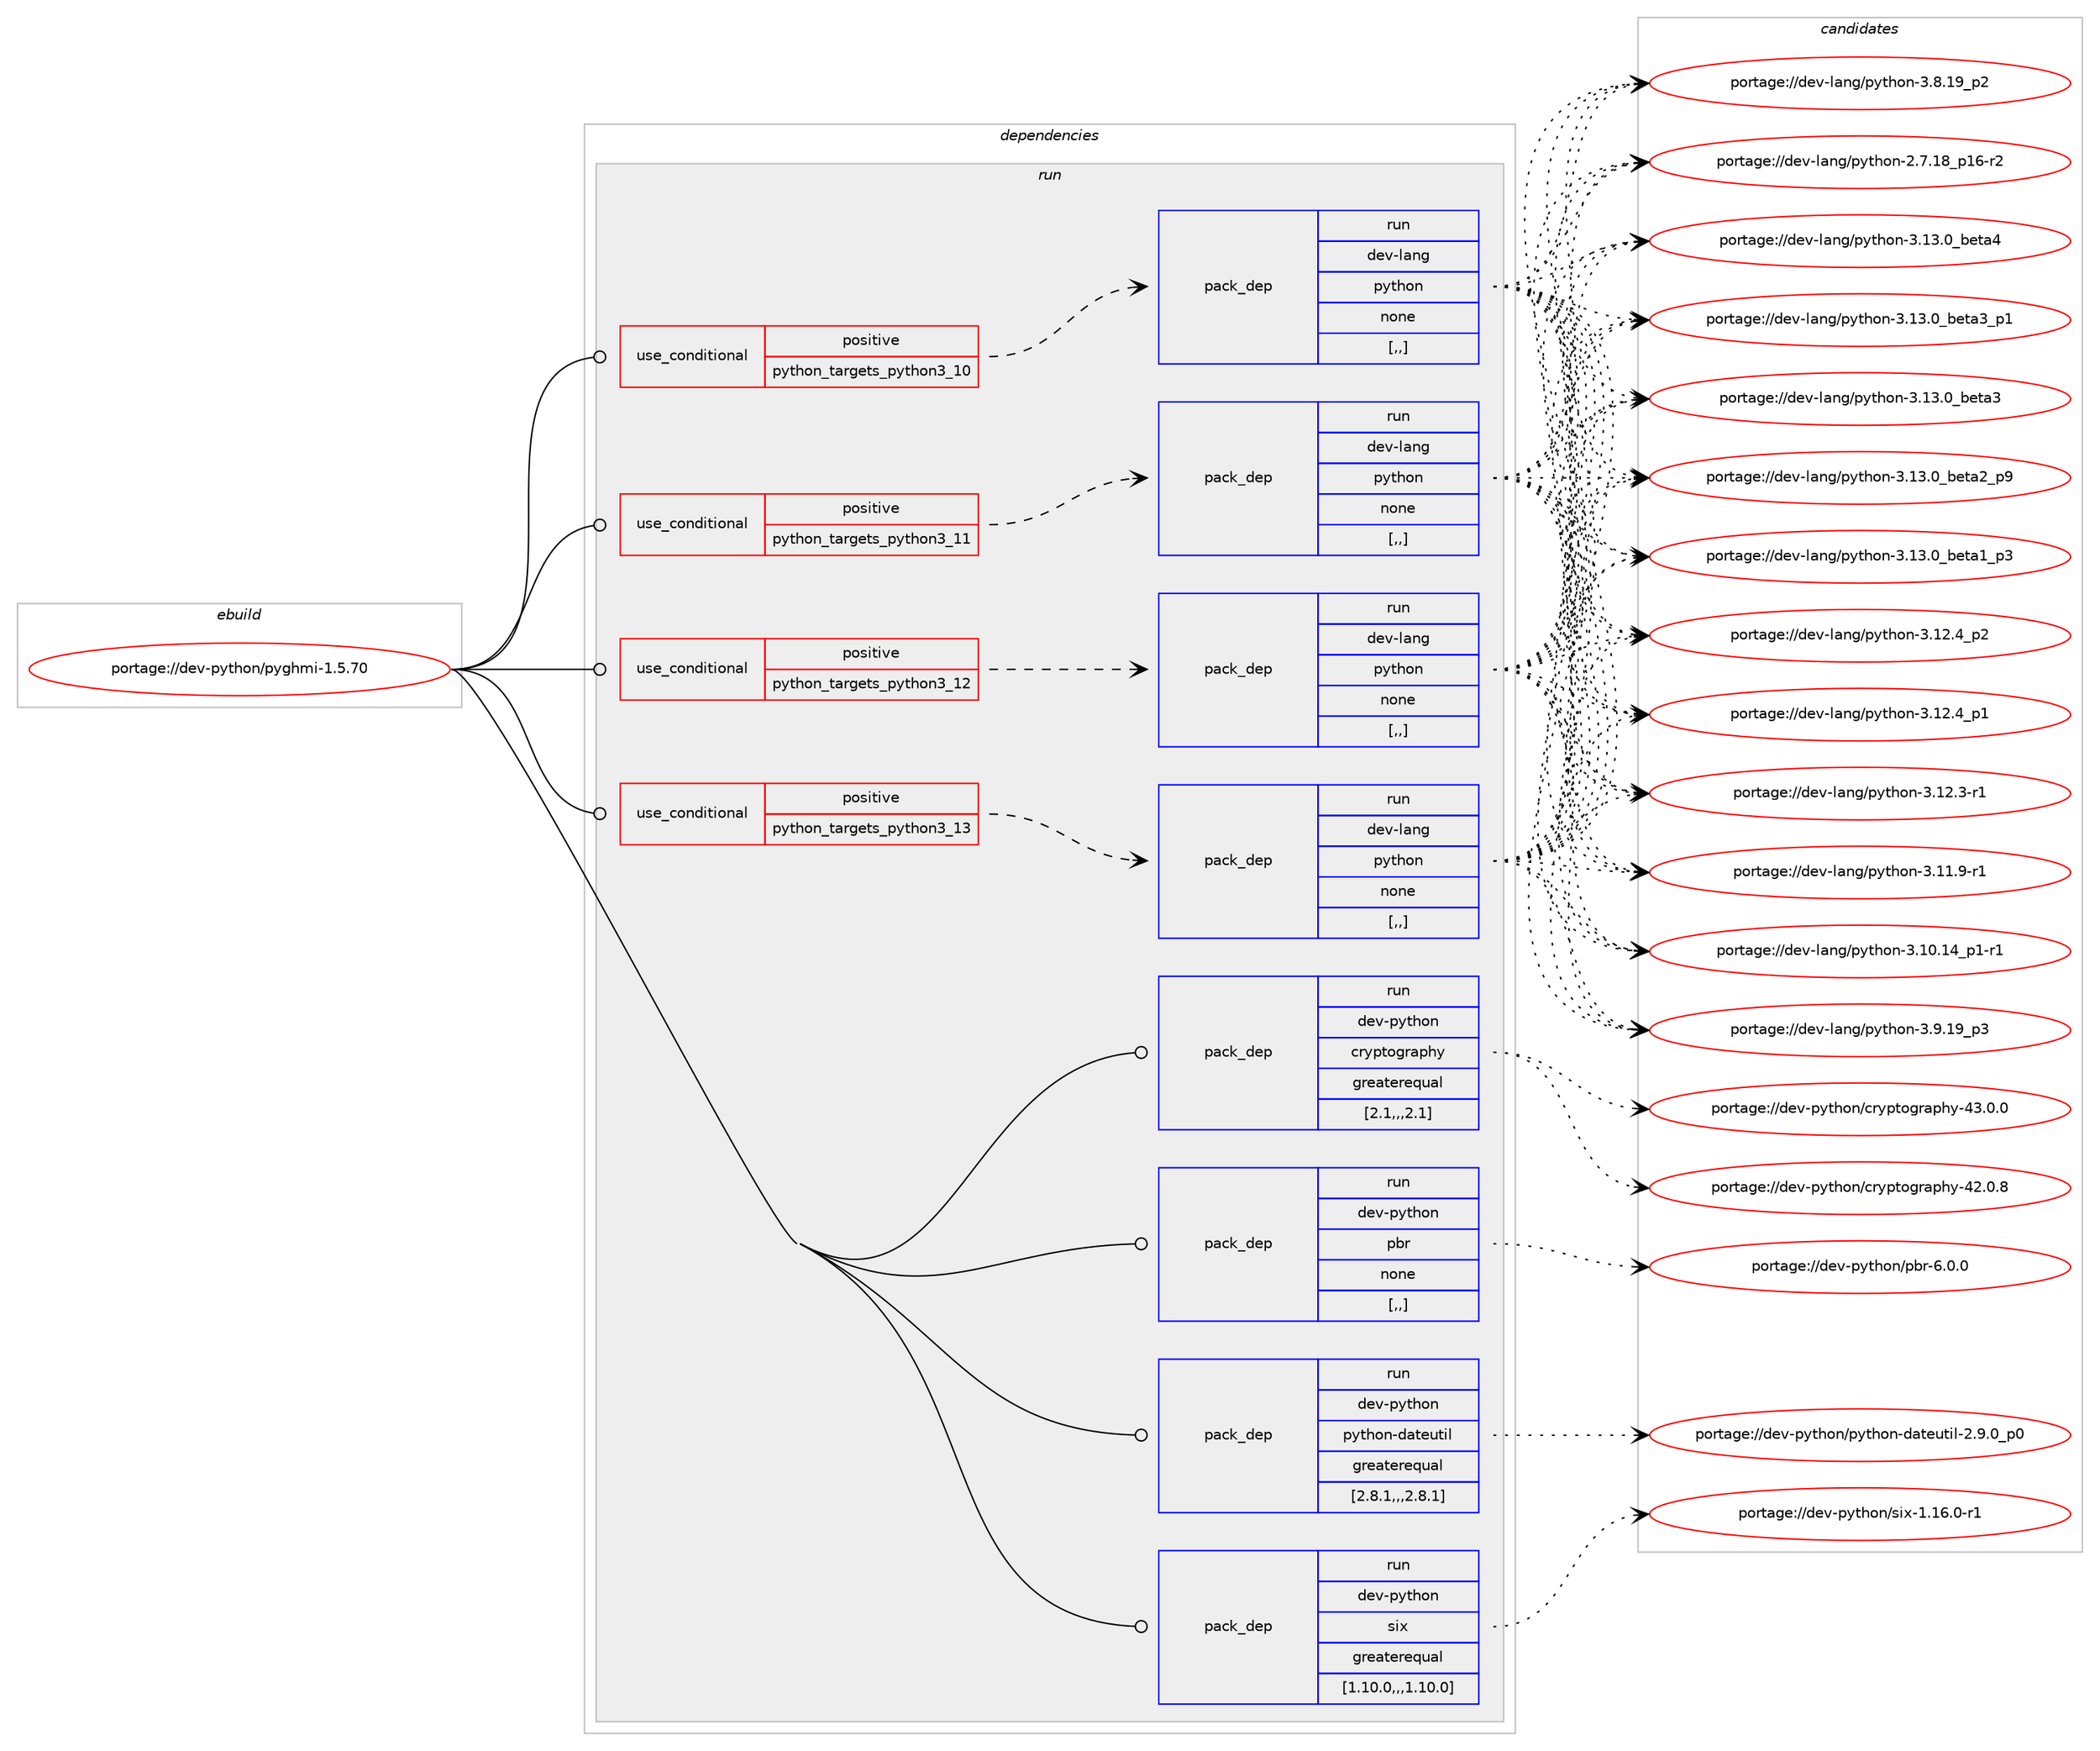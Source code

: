 digraph prolog {

# *************
# Graph options
# *************

newrank=true;
concentrate=true;
compound=true;
graph [rankdir=LR,fontname=Helvetica,fontsize=10,ranksep=1.5];#, ranksep=2.5, nodesep=0.2];
edge  [arrowhead=vee];
node  [fontname=Helvetica,fontsize=10];

# **********
# The ebuild
# **********

subgraph cluster_leftcol {
color=gray;
label=<<i>ebuild</i>>;
id [label="portage://dev-python/pyghmi-1.5.70", color=red, width=4, href="../dev-python/pyghmi-1.5.70.svg"];
}

# ****************
# The dependencies
# ****************

subgraph cluster_midcol {
color=gray;
label=<<i>dependencies</i>>;
subgraph cluster_compile {
fillcolor="#eeeeee";
style=filled;
label=<<i>compile</i>>;
}
subgraph cluster_compileandrun {
fillcolor="#eeeeee";
style=filled;
label=<<i>compile and run</i>>;
}
subgraph cluster_run {
fillcolor="#eeeeee";
style=filled;
label=<<i>run</i>>;
subgraph cond36989 {
dependency156877 [label=<<TABLE BORDER="0" CELLBORDER="1" CELLSPACING="0" CELLPADDING="4"><TR><TD ROWSPAN="3" CELLPADDING="10">use_conditional</TD></TR><TR><TD>positive</TD></TR><TR><TD>python_targets_python3_10</TD></TR></TABLE>>, shape=none, color=red];
subgraph pack118637 {
dependency156878 [label=<<TABLE BORDER="0" CELLBORDER="1" CELLSPACING="0" CELLPADDING="4" WIDTH="220"><TR><TD ROWSPAN="6" CELLPADDING="30">pack_dep</TD></TR><TR><TD WIDTH="110">run</TD></TR><TR><TD>dev-lang</TD></TR><TR><TD>python</TD></TR><TR><TD>none</TD></TR><TR><TD>[,,]</TD></TR></TABLE>>, shape=none, color=blue];
}
dependency156877:e -> dependency156878:w [weight=20,style="dashed",arrowhead="vee"];
}
id:e -> dependency156877:w [weight=20,style="solid",arrowhead="odot"];
subgraph cond36990 {
dependency156879 [label=<<TABLE BORDER="0" CELLBORDER="1" CELLSPACING="0" CELLPADDING="4"><TR><TD ROWSPAN="3" CELLPADDING="10">use_conditional</TD></TR><TR><TD>positive</TD></TR><TR><TD>python_targets_python3_11</TD></TR></TABLE>>, shape=none, color=red];
subgraph pack118638 {
dependency156880 [label=<<TABLE BORDER="0" CELLBORDER="1" CELLSPACING="0" CELLPADDING="4" WIDTH="220"><TR><TD ROWSPAN="6" CELLPADDING="30">pack_dep</TD></TR><TR><TD WIDTH="110">run</TD></TR><TR><TD>dev-lang</TD></TR><TR><TD>python</TD></TR><TR><TD>none</TD></TR><TR><TD>[,,]</TD></TR></TABLE>>, shape=none, color=blue];
}
dependency156879:e -> dependency156880:w [weight=20,style="dashed",arrowhead="vee"];
}
id:e -> dependency156879:w [weight=20,style="solid",arrowhead="odot"];
subgraph cond36991 {
dependency156881 [label=<<TABLE BORDER="0" CELLBORDER="1" CELLSPACING="0" CELLPADDING="4"><TR><TD ROWSPAN="3" CELLPADDING="10">use_conditional</TD></TR><TR><TD>positive</TD></TR><TR><TD>python_targets_python3_12</TD></TR></TABLE>>, shape=none, color=red];
subgraph pack118639 {
dependency156882 [label=<<TABLE BORDER="0" CELLBORDER="1" CELLSPACING="0" CELLPADDING="4" WIDTH="220"><TR><TD ROWSPAN="6" CELLPADDING="30">pack_dep</TD></TR><TR><TD WIDTH="110">run</TD></TR><TR><TD>dev-lang</TD></TR><TR><TD>python</TD></TR><TR><TD>none</TD></TR><TR><TD>[,,]</TD></TR></TABLE>>, shape=none, color=blue];
}
dependency156881:e -> dependency156882:w [weight=20,style="dashed",arrowhead="vee"];
}
id:e -> dependency156881:w [weight=20,style="solid",arrowhead="odot"];
subgraph cond36992 {
dependency156883 [label=<<TABLE BORDER="0" CELLBORDER="1" CELLSPACING="0" CELLPADDING="4"><TR><TD ROWSPAN="3" CELLPADDING="10">use_conditional</TD></TR><TR><TD>positive</TD></TR><TR><TD>python_targets_python3_13</TD></TR></TABLE>>, shape=none, color=red];
subgraph pack118640 {
dependency156884 [label=<<TABLE BORDER="0" CELLBORDER="1" CELLSPACING="0" CELLPADDING="4" WIDTH="220"><TR><TD ROWSPAN="6" CELLPADDING="30">pack_dep</TD></TR><TR><TD WIDTH="110">run</TD></TR><TR><TD>dev-lang</TD></TR><TR><TD>python</TD></TR><TR><TD>none</TD></TR><TR><TD>[,,]</TD></TR></TABLE>>, shape=none, color=blue];
}
dependency156883:e -> dependency156884:w [weight=20,style="dashed",arrowhead="vee"];
}
id:e -> dependency156883:w [weight=20,style="solid",arrowhead="odot"];
subgraph pack118641 {
dependency156885 [label=<<TABLE BORDER="0" CELLBORDER="1" CELLSPACING="0" CELLPADDING="4" WIDTH="220"><TR><TD ROWSPAN="6" CELLPADDING="30">pack_dep</TD></TR><TR><TD WIDTH="110">run</TD></TR><TR><TD>dev-python</TD></TR><TR><TD>cryptography</TD></TR><TR><TD>greaterequal</TD></TR><TR><TD>[2.1,,,2.1]</TD></TR></TABLE>>, shape=none, color=blue];
}
id:e -> dependency156885:w [weight=20,style="solid",arrowhead="odot"];
subgraph pack118642 {
dependency156886 [label=<<TABLE BORDER="0" CELLBORDER="1" CELLSPACING="0" CELLPADDING="4" WIDTH="220"><TR><TD ROWSPAN="6" CELLPADDING="30">pack_dep</TD></TR><TR><TD WIDTH="110">run</TD></TR><TR><TD>dev-python</TD></TR><TR><TD>pbr</TD></TR><TR><TD>none</TD></TR><TR><TD>[,,]</TD></TR></TABLE>>, shape=none, color=blue];
}
id:e -> dependency156886:w [weight=20,style="solid",arrowhead="odot"];
subgraph pack118643 {
dependency156887 [label=<<TABLE BORDER="0" CELLBORDER="1" CELLSPACING="0" CELLPADDING="4" WIDTH="220"><TR><TD ROWSPAN="6" CELLPADDING="30">pack_dep</TD></TR><TR><TD WIDTH="110">run</TD></TR><TR><TD>dev-python</TD></TR><TR><TD>python-dateutil</TD></TR><TR><TD>greaterequal</TD></TR><TR><TD>[2.8.1,,,2.8.1]</TD></TR></TABLE>>, shape=none, color=blue];
}
id:e -> dependency156887:w [weight=20,style="solid",arrowhead="odot"];
subgraph pack118644 {
dependency156888 [label=<<TABLE BORDER="0" CELLBORDER="1" CELLSPACING="0" CELLPADDING="4" WIDTH="220"><TR><TD ROWSPAN="6" CELLPADDING="30">pack_dep</TD></TR><TR><TD WIDTH="110">run</TD></TR><TR><TD>dev-python</TD></TR><TR><TD>six</TD></TR><TR><TD>greaterequal</TD></TR><TR><TD>[1.10.0,,,1.10.0]</TD></TR></TABLE>>, shape=none, color=blue];
}
id:e -> dependency156888:w [weight=20,style="solid",arrowhead="odot"];
}
}

# **************
# The candidates
# **************

subgraph cluster_choices {
rank=same;
color=gray;
label=<<i>candidates</i>>;

subgraph choice118637 {
color=black;
nodesep=1;
choice1001011184510897110103471121211161041111104551464951464895981011169752 [label="portage://dev-lang/python-3.13.0_beta4", color=red, width=4,href="../dev-lang/python-3.13.0_beta4.svg"];
choice10010111845108971101034711212111610411111045514649514648959810111697519511249 [label="portage://dev-lang/python-3.13.0_beta3_p1", color=red, width=4,href="../dev-lang/python-3.13.0_beta3_p1.svg"];
choice1001011184510897110103471121211161041111104551464951464895981011169751 [label="portage://dev-lang/python-3.13.0_beta3", color=red, width=4,href="../dev-lang/python-3.13.0_beta3.svg"];
choice10010111845108971101034711212111610411111045514649514648959810111697509511257 [label="portage://dev-lang/python-3.13.0_beta2_p9", color=red, width=4,href="../dev-lang/python-3.13.0_beta2_p9.svg"];
choice10010111845108971101034711212111610411111045514649514648959810111697499511251 [label="portage://dev-lang/python-3.13.0_beta1_p3", color=red, width=4,href="../dev-lang/python-3.13.0_beta1_p3.svg"];
choice100101118451089711010347112121116104111110455146495046529511250 [label="portage://dev-lang/python-3.12.4_p2", color=red, width=4,href="../dev-lang/python-3.12.4_p2.svg"];
choice100101118451089711010347112121116104111110455146495046529511249 [label="portage://dev-lang/python-3.12.4_p1", color=red, width=4,href="../dev-lang/python-3.12.4_p1.svg"];
choice100101118451089711010347112121116104111110455146495046514511449 [label="portage://dev-lang/python-3.12.3-r1", color=red, width=4,href="../dev-lang/python-3.12.3-r1.svg"];
choice100101118451089711010347112121116104111110455146494946574511449 [label="portage://dev-lang/python-3.11.9-r1", color=red, width=4,href="../dev-lang/python-3.11.9-r1.svg"];
choice100101118451089711010347112121116104111110455146494846495295112494511449 [label="portage://dev-lang/python-3.10.14_p1-r1", color=red, width=4,href="../dev-lang/python-3.10.14_p1-r1.svg"];
choice100101118451089711010347112121116104111110455146574649579511251 [label="portage://dev-lang/python-3.9.19_p3", color=red, width=4,href="../dev-lang/python-3.9.19_p3.svg"];
choice100101118451089711010347112121116104111110455146564649579511250 [label="portage://dev-lang/python-3.8.19_p2", color=red, width=4,href="../dev-lang/python-3.8.19_p2.svg"];
choice100101118451089711010347112121116104111110455046554649569511249544511450 [label="portage://dev-lang/python-2.7.18_p16-r2", color=red, width=4,href="../dev-lang/python-2.7.18_p16-r2.svg"];
dependency156878:e -> choice1001011184510897110103471121211161041111104551464951464895981011169752:w [style=dotted,weight="100"];
dependency156878:e -> choice10010111845108971101034711212111610411111045514649514648959810111697519511249:w [style=dotted,weight="100"];
dependency156878:e -> choice1001011184510897110103471121211161041111104551464951464895981011169751:w [style=dotted,weight="100"];
dependency156878:e -> choice10010111845108971101034711212111610411111045514649514648959810111697509511257:w [style=dotted,weight="100"];
dependency156878:e -> choice10010111845108971101034711212111610411111045514649514648959810111697499511251:w [style=dotted,weight="100"];
dependency156878:e -> choice100101118451089711010347112121116104111110455146495046529511250:w [style=dotted,weight="100"];
dependency156878:e -> choice100101118451089711010347112121116104111110455146495046529511249:w [style=dotted,weight="100"];
dependency156878:e -> choice100101118451089711010347112121116104111110455146495046514511449:w [style=dotted,weight="100"];
dependency156878:e -> choice100101118451089711010347112121116104111110455146494946574511449:w [style=dotted,weight="100"];
dependency156878:e -> choice100101118451089711010347112121116104111110455146494846495295112494511449:w [style=dotted,weight="100"];
dependency156878:e -> choice100101118451089711010347112121116104111110455146574649579511251:w [style=dotted,weight="100"];
dependency156878:e -> choice100101118451089711010347112121116104111110455146564649579511250:w [style=dotted,weight="100"];
dependency156878:e -> choice100101118451089711010347112121116104111110455046554649569511249544511450:w [style=dotted,weight="100"];
}
subgraph choice118638 {
color=black;
nodesep=1;
choice1001011184510897110103471121211161041111104551464951464895981011169752 [label="portage://dev-lang/python-3.13.0_beta4", color=red, width=4,href="../dev-lang/python-3.13.0_beta4.svg"];
choice10010111845108971101034711212111610411111045514649514648959810111697519511249 [label="portage://dev-lang/python-3.13.0_beta3_p1", color=red, width=4,href="../dev-lang/python-3.13.0_beta3_p1.svg"];
choice1001011184510897110103471121211161041111104551464951464895981011169751 [label="portage://dev-lang/python-3.13.0_beta3", color=red, width=4,href="../dev-lang/python-3.13.0_beta3.svg"];
choice10010111845108971101034711212111610411111045514649514648959810111697509511257 [label="portage://dev-lang/python-3.13.0_beta2_p9", color=red, width=4,href="../dev-lang/python-3.13.0_beta2_p9.svg"];
choice10010111845108971101034711212111610411111045514649514648959810111697499511251 [label="portage://dev-lang/python-3.13.0_beta1_p3", color=red, width=4,href="../dev-lang/python-3.13.0_beta1_p3.svg"];
choice100101118451089711010347112121116104111110455146495046529511250 [label="portage://dev-lang/python-3.12.4_p2", color=red, width=4,href="../dev-lang/python-3.12.4_p2.svg"];
choice100101118451089711010347112121116104111110455146495046529511249 [label="portage://dev-lang/python-3.12.4_p1", color=red, width=4,href="../dev-lang/python-3.12.4_p1.svg"];
choice100101118451089711010347112121116104111110455146495046514511449 [label="portage://dev-lang/python-3.12.3-r1", color=red, width=4,href="../dev-lang/python-3.12.3-r1.svg"];
choice100101118451089711010347112121116104111110455146494946574511449 [label="portage://dev-lang/python-3.11.9-r1", color=red, width=4,href="../dev-lang/python-3.11.9-r1.svg"];
choice100101118451089711010347112121116104111110455146494846495295112494511449 [label="portage://dev-lang/python-3.10.14_p1-r1", color=red, width=4,href="../dev-lang/python-3.10.14_p1-r1.svg"];
choice100101118451089711010347112121116104111110455146574649579511251 [label="portage://dev-lang/python-3.9.19_p3", color=red, width=4,href="../dev-lang/python-3.9.19_p3.svg"];
choice100101118451089711010347112121116104111110455146564649579511250 [label="portage://dev-lang/python-3.8.19_p2", color=red, width=4,href="../dev-lang/python-3.8.19_p2.svg"];
choice100101118451089711010347112121116104111110455046554649569511249544511450 [label="portage://dev-lang/python-2.7.18_p16-r2", color=red, width=4,href="../dev-lang/python-2.7.18_p16-r2.svg"];
dependency156880:e -> choice1001011184510897110103471121211161041111104551464951464895981011169752:w [style=dotted,weight="100"];
dependency156880:e -> choice10010111845108971101034711212111610411111045514649514648959810111697519511249:w [style=dotted,weight="100"];
dependency156880:e -> choice1001011184510897110103471121211161041111104551464951464895981011169751:w [style=dotted,weight="100"];
dependency156880:e -> choice10010111845108971101034711212111610411111045514649514648959810111697509511257:w [style=dotted,weight="100"];
dependency156880:e -> choice10010111845108971101034711212111610411111045514649514648959810111697499511251:w [style=dotted,weight="100"];
dependency156880:e -> choice100101118451089711010347112121116104111110455146495046529511250:w [style=dotted,weight="100"];
dependency156880:e -> choice100101118451089711010347112121116104111110455146495046529511249:w [style=dotted,weight="100"];
dependency156880:e -> choice100101118451089711010347112121116104111110455146495046514511449:w [style=dotted,weight="100"];
dependency156880:e -> choice100101118451089711010347112121116104111110455146494946574511449:w [style=dotted,weight="100"];
dependency156880:e -> choice100101118451089711010347112121116104111110455146494846495295112494511449:w [style=dotted,weight="100"];
dependency156880:e -> choice100101118451089711010347112121116104111110455146574649579511251:w [style=dotted,weight="100"];
dependency156880:e -> choice100101118451089711010347112121116104111110455146564649579511250:w [style=dotted,weight="100"];
dependency156880:e -> choice100101118451089711010347112121116104111110455046554649569511249544511450:w [style=dotted,weight="100"];
}
subgraph choice118639 {
color=black;
nodesep=1;
choice1001011184510897110103471121211161041111104551464951464895981011169752 [label="portage://dev-lang/python-3.13.0_beta4", color=red, width=4,href="../dev-lang/python-3.13.0_beta4.svg"];
choice10010111845108971101034711212111610411111045514649514648959810111697519511249 [label="portage://dev-lang/python-3.13.0_beta3_p1", color=red, width=4,href="../dev-lang/python-3.13.0_beta3_p1.svg"];
choice1001011184510897110103471121211161041111104551464951464895981011169751 [label="portage://dev-lang/python-3.13.0_beta3", color=red, width=4,href="../dev-lang/python-3.13.0_beta3.svg"];
choice10010111845108971101034711212111610411111045514649514648959810111697509511257 [label="portage://dev-lang/python-3.13.0_beta2_p9", color=red, width=4,href="../dev-lang/python-3.13.0_beta2_p9.svg"];
choice10010111845108971101034711212111610411111045514649514648959810111697499511251 [label="portage://dev-lang/python-3.13.0_beta1_p3", color=red, width=4,href="../dev-lang/python-3.13.0_beta1_p3.svg"];
choice100101118451089711010347112121116104111110455146495046529511250 [label="portage://dev-lang/python-3.12.4_p2", color=red, width=4,href="../dev-lang/python-3.12.4_p2.svg"];
choice100101118451089711010347112121116104111110455146495046529511249 [label="portage://dev-lang/python-3.12.4_p1", color=red, width=4,href="../dev-lang/python-3.12.4_p1.svg"];
choice100101118451089711010347112121116104111110455146495046514511449 [label="portage://dev-lang/python-3.12.3-r1", color=red, width=4,href="../dev-lang/python-3.12.3-r1.svg"];
choice100101118451089711010347112121116104111110455146494946574511449 [label="portage://dev-lang/python-3.11.9-r1", color=red, width=4,href="../dev-lang/python-3.11.9-r1.svg"];
choice100101118451089711010347112121116104111110455146494846495295112494511449 [label="portage://dev-lang/python-3.10.14_p1-r1", color=red, width=4,href="../dev-lang/python-3.10.14_p1-r1.svg"];
choice100101118451089711010347112121116104111110455146574649579511251 [label="portage://dev-lang/python-3.9.19_p3", color=red, width=4,href="../dev-lang/python-3.9.19_p3.svg"];
choice100101118451089711010347112121116104111110455146564649579511250 [label="portage://dev-lang/python-3.8.19_p2", color=red, width=4,href="../dev-lang/python-3.8.19_p2.svg"];
choice100101118451089711010347112121116104111110455046554649569511249544511450 [label="portage://dev-lang/python-2.7.18_p16-r2", color=red, width=4,href="../dev-lang/python-2.7.18_p16-r2.svg"];
dependency156882:e -> choice1001011184510897110103471121211161041111104551464951464895981011169752:w [style=dotted,weight="100"];
dependency156882:e -> choice10010111845108971101034711212111610411111045514649514648959810111697519511249:w [style=dotted,weight="100"];
dependency156882:e -> choice1001011184510897110103471121211161041111104551464951464895981011169751:w [style=dotted,weight="100"];
dependency156882:e -> choice10010111845108971101034711212111610411111045514649514648959810111697509511257:w [style=dotted,weight="100"];
dependency156882:e -> choice10010111845108971101034711212111610411111045514649514648959810111697499511251:w [style=dotted,weight="100"];
dependency156882:e -> choice100101118451089711010347112121116104111110455146495046529511250:w [style=dotted,weight="100"];
dependency156882:e -> choice100101118451089711010347112121116104111110455146495046529511249:w [style=dotted,weight="100"];
dependency156882:e -> choice100101118451089711010347112121116104111110455146495046514511449:w [style=dotted,weight="100"];
dependency156882:e -> choice100101118451089711010347112121116104111110455146494946574511449:w [style=dotted,weight="100"];
dependency156882:e -> choice100101118451089711010347112121116104111110455146494846495295112494511449:w [style=dotted,weight="100"];
dependency156882:e -> choice100101118451089711010347112121116104111110455146574649579511251:w [style=dotted,weight="100"];
dependency156882:e -> choice100101118451089711010347112121116104111110455146564649579511250:w [style=dotted,weight="100"];
dependency156882:e -> choice100101118451089711010347112121116104111110455046554649569511249544511450:w [style=dotted,weight="100"];
}
subgraph choice118640 {
color=black;
nodesep=1;
choice1001011184510897110103471121211161041111104551464951464895981011169752 [label="portage://dev-lang/python-3.13.0_beta4", color=red, width=4,href="../dev-lang/python-3.13.0_beta4.svg"];
choice10010111845108971101034711212111610411111045514649514648959810111697519511249 [label="portage://dev-lang/python-3.13.0_beta3_p1", color=red, width=4,href="../dev-lang/python-3.13.0_beta3_p1.svg"];
choice1001011184510897110103471121211161041111104551464951464895981011169751 [label="portage://dev-lang/python-3.13.0_beta3", color=red, width=4,href="../dev-lang/python-3.13.0_beta3.svg"];
choice10010111845108971101034711212111610411111045514649514648959810111697509511257 [label="portage://dev-lang/python-3.13.0_beta2_p9", color=red, width=4,href="../dev-lang/python-3.13.0_beta2_p9.svg"];
choice10010111845108971101034711212111610411111045514649514648959810111697499511251 [label="portage://dev-lang/python-3.13.0_beta1_p3", color=red, width=4,href="../dev-lang/python-3.13.0_beta1_p3.svg"];
choice100101118451089711010347112121116104111110455146495046529511250 [label="portage://dev-lang/python-3.12.4_p2", color=red, width=4,href="../dev-lang/python-3.12.4_p2.svg"];
choice100101118451089711010347112121116104111110455146495046529511249 [label="portage://dev-lang/python-3.12.4_p1", color=red, width=4,href="../dev-lang/python-3.12.4_p1.svg"];
choice100101118451089711010347112121116104111110455146495046514511449 [label="portage://dev-lang/python-3.12.3-r1", color=red, width=4,href="../dev-lang/python-3.12.3-r1.svg"];
choice100101118451089711010347112121116104111110455146494946574511449 [label="portage://dev-lang/python-3.11.9-r1", color=red, width=4,href="../dev-lang/python-3.11.9-r1.svg"];
choice100101118451089711010347112121116104111110455146494846495295112494511449 [label="portage://dev-lang/python-3.10.14_p1-r1", color=red, width=4,href="../dev-lang/python-3.10.14_p1-r1.svg"];
choice100101118451089711010347112121116104111110455146574649579511251 [label="portage://dev-lang/python-3.9.19_p3", color=red, width=4,href="../dev-lang/python-3.9.19_p3.svg"];
choice100101118451089711010347112121116104111110455146564649579511250 [label="portage://dev-lang/python-3.8.19_p2", color=red, width=4,href="../dev-lang/python-3.8.19_p2.svg"];
choice100101118451089711010347112121116104111110455046554649569511249544511450 [label="portage://dev-lang/python-2.7.18_p16-r2", color=red, width=4,href="../dev-lang/python-2.7.18_p16-r2.svg"];
dependency156884:e -> choice1001011184510897110103471121211161041111104551464951464895981011169752:w [style=dotted,weight="100"];
dependency156884:e -> choice10010111845108971101034711212111610411111045514649514648959810111697519511249:w [style=dotted,weight="100"];
dependency156884:e -> choice1001011184510897110103471121211161041111104551464951464895981011169751:w [style=dotted,weight="100"];
dependency156884:e -> choice10010111845108971101034711212111610411111045514649514648959810111697509511257:w [style=dotted,weight="100"];
dependency156884:e -> choice10010111845108971101034711212111610411111045514649514648959810111697499511251:w [style=dotted,weight="100"];
dependency156884:e -> choice100101118451089711010347112121116104111110455146495046529511250:w [style=dotted,weight="100"];
dependency156884:e -> choice100101118451089711010347112121116104111110455146495046529511249:w [style=dotted,weight="100"];
dependency156884:e -> choice100101118451089711010347112121116104111110455146495046514511449:w [style=dotted,weight="100"];
dependency156884:e -> choice100101118451089711010347112121116104111110455146494946574511449:w [style=dotted,weight="100"];
dependency156884:e -> choice100101118451089711010347112121116104111110455146494846495295112494511449:w [style=dotted,weight="100"];
dependency156884:e -> choice100101118451089711010347112121116104111110455146574649579511251:w [style=dotted,weight="100"];
dependency156884:e -> choice100101118451089711010347112121116104111110455146564649579511250:w [style=dotted,weight="100"];
dependency156884:e -> choice100101118451089711010347112121116104111110455046554649569511249544511450:w [style=dotted,weight="100"];
}
subgraph choice118641 {
color=black;
nodesep=1;
choice1001011184511212111610411111047991141211121161111031149711210412145525146484648 [label="portage://dev-python/cryptography-43.0.0", color=red, width=4,href="../dev-python/cryptography-43.0.0.svg"];
choice1001011184511212111610411111047991141211121161111031149711210412145525046484656 [label="portage://dev-python/cryptography-42.0.8", color=red, width=4,href="../dev-python/cryptography-42.0.8.svg"];
dependency156885:e -> choice1001011184511212111610411111047991141211121161111031149711210412145525146484648:w [style=dotted,weight="100"];
dependency156885:e -> choice1001011184511212111610411111047991141211121161111031149711210412145525046484656:w [style=dotted,weight="100"];
}
subgraph choice118642 {
color=black;
nodesep=1;
choice100101118451121211161041111104711298114455446484648 [label="portage://dev-python/pbr-6.0.0", color=red, width=4,href="../dev-python/pbr-6.0.0.svg"];
dependency156886:e -> choice100101118451121211161041111104711298114455446484648:w [style=dotted,weight="100"];
}
subgraph choice118643 {
color=black;
nodesep=1;
choice100101118451121211161041111104711212111610411111045100971161011171161051084550465746489511248 [label="portage://dev-python/python-dateutil-2.9.0_p0", color=red, width=4,href="../dev-python/python-dateutil-2.9.0_p0.svg"];
dependency156887:e -> choice100101118451121211161041111104711212111610411111045100971161011171161051084550465746489511248:w [style=dotted,weight="100"];
}
subgraph choice118644 {
color=black;
nodesep=1;
choice1001011184511212111610411111047115105120454946495446484511449 [label="portage://dev-python/six-1.16.0-r1", color=red, width=4,href="../dev-python/six-1.16.0-r1.svg"];
dependency156888:e -> choice1001011184511212111610411111047115105120454946495446484511449:w [style=dotted,weight="100"];
}
}

}
